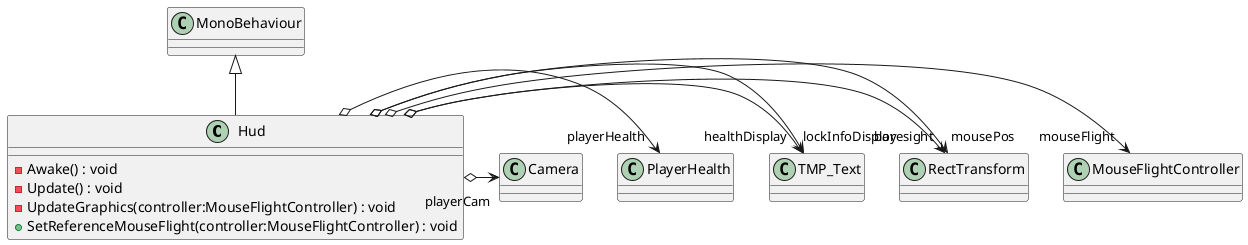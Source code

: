 @startuml
class Hud {
    - Awake() : void
    - Update() : void
    - UpdateGraphics(controller:MouseFlightController) : void
    + SetReferenceMouseFlight(controller:MouseFlightController) : void
}
MonoBehaviour <|-- Hud
Hud o-> "mouseFlight" MouseFlightController
Hud o-> "boresight" RectTransform
Hud o-> "mousePos" RectTransform
Hud o-> "healthDisplay" TMP_Text
Hud o-> "lockInfoDisplay" TMP_Text
Hud o-> "playerHealth" PlayerHealth
Hud o-> "playerCam" Camera
@enduml
